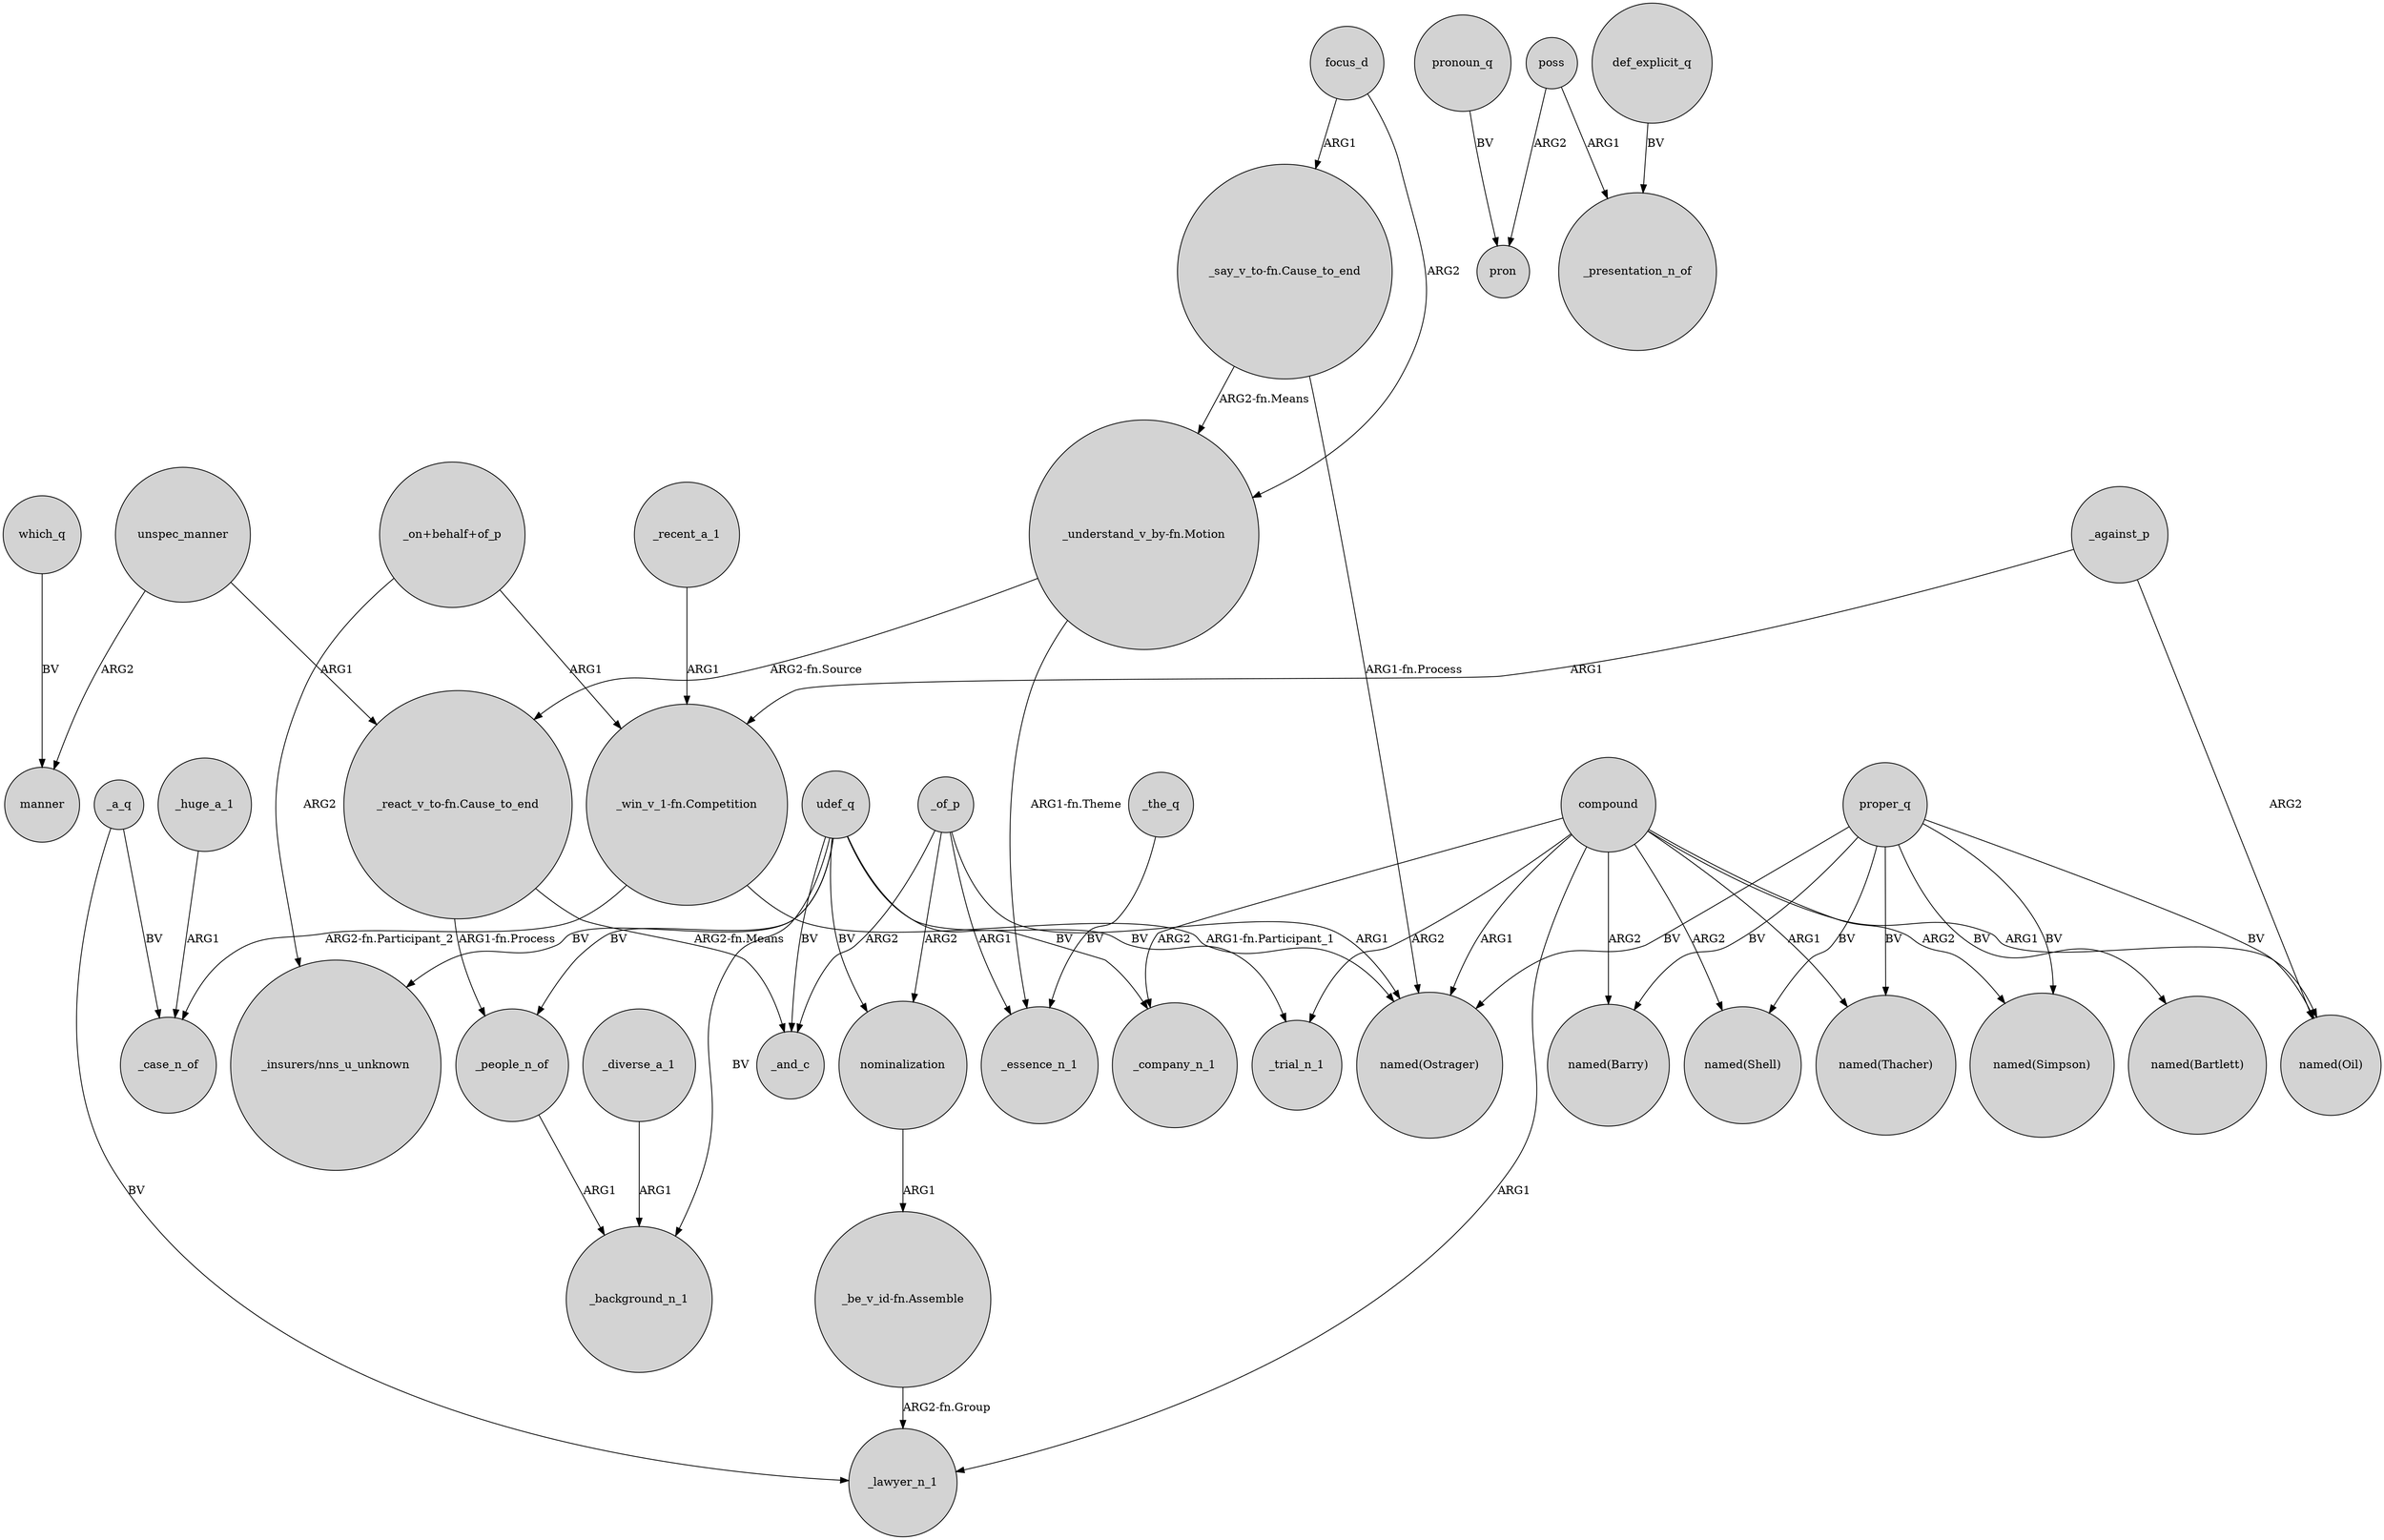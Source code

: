 digraph {
	node [shape=circle style=filled]
	udef_q -> _people_n_of [label=BV]
	unspec_manner -> manner [label=ARG2]
	_people_n_of -> _background_n_1 [label=ARG1]
	"_win_v_1-fn.Competition" -> "named(Ostrager)" [label="ARG1-fn.Participant_1"]
	_of_p -> _and_c [label=ARG2]
	"_understand_v_by-fn.Motion" -> "_react_v_to-fn.Cause_to_end" [label="ARG2-fn.Source"]
	udef_q -> _trial_n_1 [label=BV]
	"_say_v_to-fn.Cause_to_end" -> "named(Ostrager)" [label="ARG1-fn.Process"]
	proper_q -> "named(Ostrager)" [label=BV]
	_of_p -> _essence_n_1 [label=ARG1]
	"_win_v_1-fn.Competition" -> _case_n_of [label="ARG2-fn.Participant_2"]
	compound -> _company_n_1 [label=ARG2]
	unspec_manner -> "_react_v_to-fn.Cause_to_end" [label=ARG1]
	focus_d -> "_say_v_to-fn.Cause_to_end" [label=ARG1]
	udef_q -> _company_n_1 [label=BV]
	compound -> "named(Ostrager)" [label=ARG1]
	proper_q -> "named(Thacher)" [label=BV]
	udef_q -> nominalization [label=BV]
	"_react_v_to-fn.Cause_to_end" -> _people_n_of [label="ARG1-fn.Process"]
	compound -> "named(Shell)" [label=ARG2]
	"_on+behalf+of_p" -> "_insurers/nns_u_unknown" [label=ARG2]
	udef_q -> _background_n_1 [label=BV]
	udef_q -> _and_c [label=BV]
	_a_q -> _case_n_of [label=BV]
	proper_q -> "named(Bartlett)" [label=BV]
	"_be_v_id-fn.Assemble" -> _lawyer_n_1 [label="ARG2-fn.Group"]
	proper_q -> "named(Barry)" [label=BV]
	_of_p -> nominalization [label=ARG2]
	pronoun_q -> pron [label=BV]
	compound -> "named(Thacher)" [label=ARG1]
	focus_d -> "_understand_v_by-fn.Motion" [label=ARG2]
	poss -> pron [label=ARG2]
	_diverse_a_1 -> _background_n_1 [label=ARG1]
	compound -> _trial_n_1 [label=ARG2]
	def_explicit_q -> _presentation_n_of [label=BV]
	_of_p -> "named(Ostrager)" [label=ARG1]
	"_say_v_to-fn.Cause_to_end" -> "_understand_v_by-fn.Motion" [label="ARG2-fn.Means"]
	udef_q -> "_insurers/nns_u_unknown" [label=BV]
	_huge_a_1 -> _case_n_of [label=ARG1]
	_recent_a_1 -> "_win_v_1-fn.Competition" [label=ARG1]
	compound -> "named(Oil)" [label=ARG1]
	"_understand_v_by-fn.Motion" -> _essence_n_1 [label="ARG1-fn.Theme"]
	_the_q -> _essence_n_1 [label=BV]
	proper_q -> "named(Shell)" [label=BV]
	compound -> _lawyer_n_1 [label=ARG1]
	which_q -> manner [label=BV]
	"_on+behalf+of_p" -> "_win_v_1-fn.Competition" [label=ARG1]
	_against_p -> "named(Oil)" [label=ARG2]
	"_react_v_to-fn.Cause_to_end" -> _and_c [label="ARG2-fn.Means"]
	proper_q -> "named(Simpson)" [label=BV]
	compound -> "named(Barry)" [label=ARG2]
	proper_q -> "named(Oil)" [label=BV]
	nominalization -> "_be_v_id-fn.Assemble" [label=ARG1]
	compound -> "named(Simpson)" [label=ARG2]
	_against_p -> "_win_v_1-fn.Competition" [label=ARG1]
	poss -> _presentation_n_of [label=ARG1]
	_a_q -> _lawyer_n_1 [label=BV]
}
